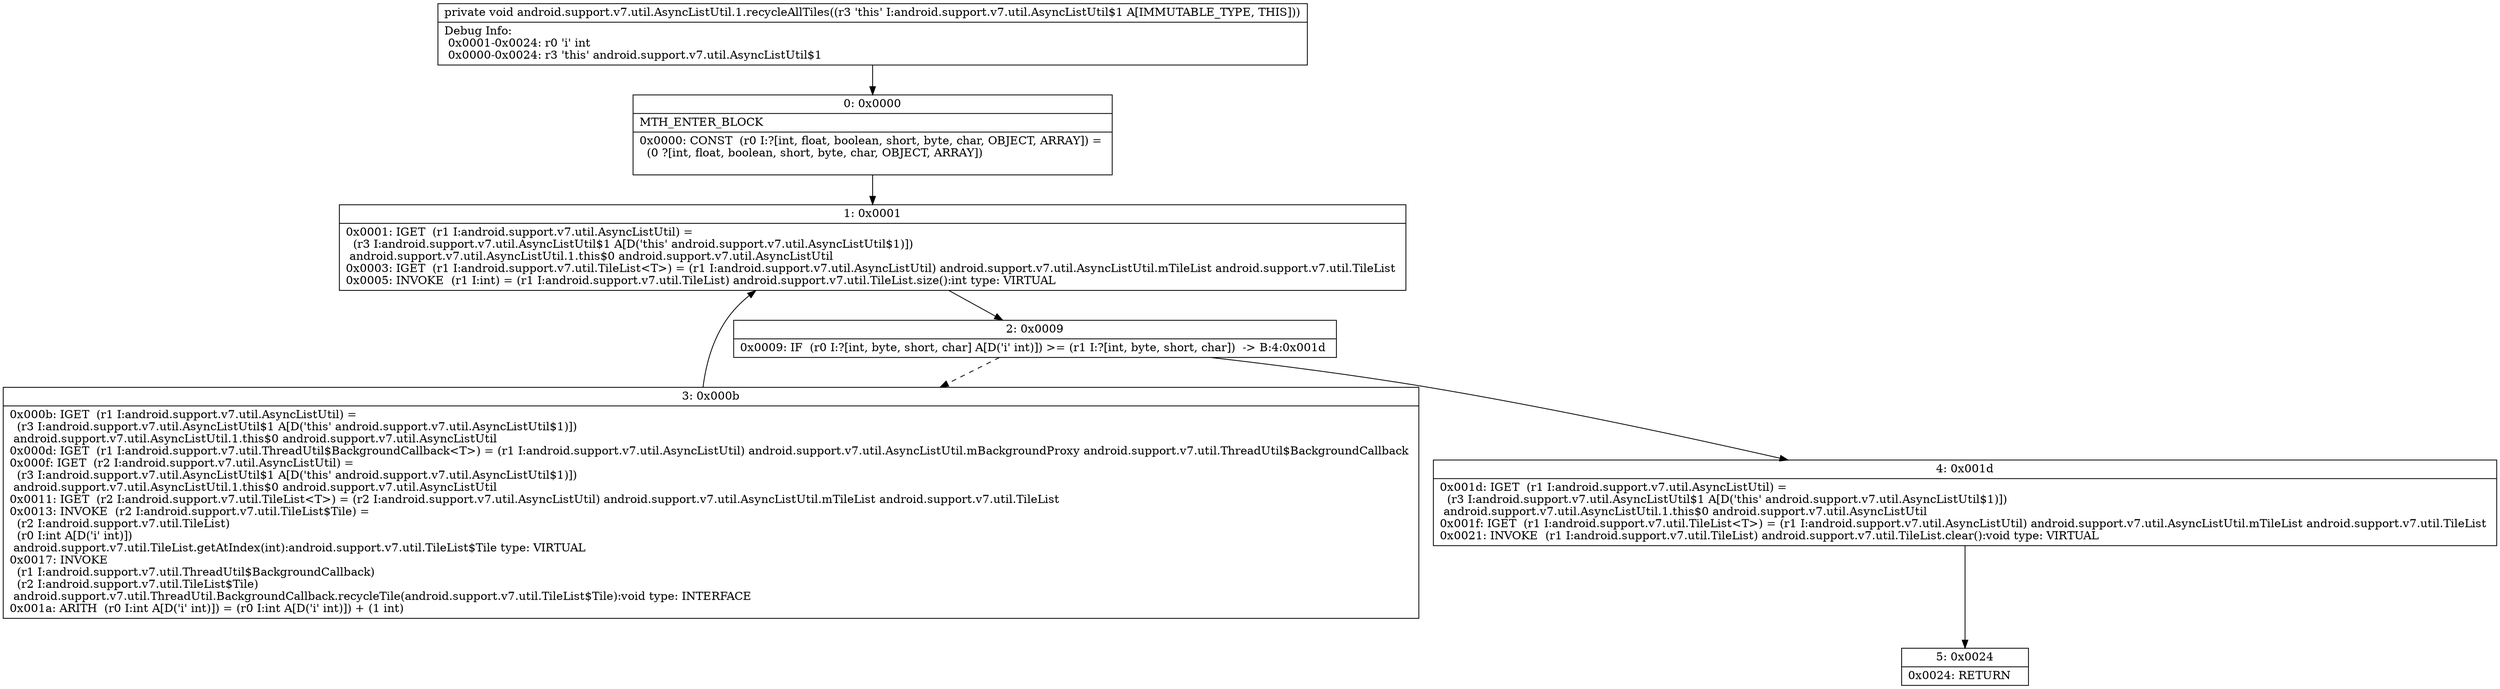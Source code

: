 digraph "CFG forandroid.support.v7.util.AsyncListUtil.1.recycleAllTiles()V" {
Node_0 [shape=record,label="{0\:\ 0x0000|MTH_ENTER_BLOCK\l|0x0000: CONST  (r0 I:?[int, float, boolean, short, byte, char, OBJECT, ARRAY]) = \l  (0 ?[int, float, boolean, short, byte, char, OBJECT, ARRAY])\l \l}"];
Node_1 [shape=record,label="{1\:\ 0x0001|0x0001: IGET  (r1 I:android.support.v7.util.AsyncListUtil) = \l  (r3 I:android.support.v7.util.AsyncListUtil$1 A[D('this' android.support.v7.util.AsyncListUtil$1)])\l android.support.v7.util.AsyncListUtil.1.this$0 android.support.v7.util.AsyncListUtil \l0x0003: IGET  (r1 I:android.support.v7.util.TileList\<T\>) = (r1 I:android.support.v7.util.AsyncListUtil) android.support.v7.util.AsyncListUtil.mTileList android.support.v7.util.TileList \l0x0005: INVOKE  (r1 I:int) = (r1 I:android.support.v7.util.TileList) android.support.v7.util.TileList.size():int type: VIRTUAL \l}"];
Node_2 [shape=record,label="{2\:\ 0x0009|0x0009: IF  (r0 I:?[int, byte, short, char] A[D('i' int)]) \>= (r1 I:?[int, byte, short, char])  \-\> B:4:0x001d \l}"];
Node_3 [shape=record,label="{3\:\ 0x000b|0x000b: IGET  (r1 I:android.support.v7.util.AsyncListUtil) = \l  (r3 I:android.support.v7.util.AsyncListUtil$1 A[D('this' android.support.v7.util.AsyncListUtil$1)])\l android.support.v7.util.AsyncListUtil.1.this$0 android.support.v7.util.AsyncListUtil \l0x000d: IGET  (r1 I:android.support.v7.util.ThreadUtil$BackgroundCallback\<T\>) = (r1 I:android.support.v7.util.AsyncListUtil) android.support.v7.util.AsyncListUtil.mBackgroundProxy android.support.v7.util.ThreadUtil$BackgroundCallback \l0x000f: IGET  (r2 I:android.support.v7.util.AsyncListUtil) = \l  (r3 I:android.support.v7.util.AsyncListUtil$1 A[D('this' android.support.v7.util.AsyncListUtil$1)])\l android.support.v7.util.AsyncListUtil.1.this$0 android.support.v7.util.AsyncListUtil \l0x0011: IGET  (r2 I:android.support.v7.util.TileList\<T\>) = (r2 I:android.support.v7.util.AsyncListUtil) android.support.v7.util.AsyncListUtil.mTileList android.support.v7.util.TileList \l0x0013: INVOKE  (r2 I:android.support.v7.util.TileList$Tile) = \l  (r2 I:android.support.v7.util.TileList)\l  (r0 I:int A[D('i' int)])\l android.support.v7.util.TileList.getAtIndex(int):android.support.v7.util.TileList$Tile type: VIRTUAL \l0x0017: INVOKE  \l  (r1 I:android.support.v7.util.ThreadUtil$BackgroundCallback)\l  (r2 I:android.support.v7.util.TileList$Tile)\l android.support.v7.util.ThreadUtil.BackgroundCallback.recycleTile(android.support.v7.util.TileList$Tile):void type: INTERFACE \l0x001a: ARITH  (r0 I:int A[D('i' int)]) = (r0 I:int A[D('i' int)]) + (1 int) \l}"];
Node_4 [shape=record,label="{4\:\ 0x001d|0x001d: IGET  (r1 I:android.support.v7.util.AsyncListUtil) = \l  (r3 I:android.support.v7.util.AsyncListUtil$1 A[D('this' android.support.v7.util.AsyncListUtil$1)])\l android.support.v7.util.AsyncListUtil.1.this$0 android.support.v7.util.AsyncListUtil \l0x001f: IGET  (r1 I:android.support.v7.util.TileList\<T\>) = (r1 I:android.support.v7.util.AsyncListUtil) android.support.v7.util.AsyncListUtil.mTileList android.support.v7.util.TileList \l0x0021: INVOKE  (r1 I:android.support.v7.util.TileList) android.support.v7.util.TileList.clear():void type: VIRTUAL \l}"];
Node_5 [shape=record,label="{5\:\ 0x0024|0x0024: RETURN   \l}"];
MethodNode[shape=record,label="{private void android.support.v7.util.AsyncListUtil.1.recycleAllTiles((r3 'this' I:android.support.v7.util.AsyncListUtil$1 A[IMMUTABLE_TYPE, THIS]))  | Debug Info:\l  0x0001\-0x0024: r0 'i' int\l  0x0000\-0x0024: r3 'this' android.support.v7.util.AsyncListUtil$1\l}"];
MethodNode -> Node_0;
Node_0 -> Node_1;
Node_1 -> Node_2;
Node_2 -> Node_3[style=dashed];
Node_2 -> Node_4;
Node_3 -> Node_1;
Node_4 -> Node_5;
}

